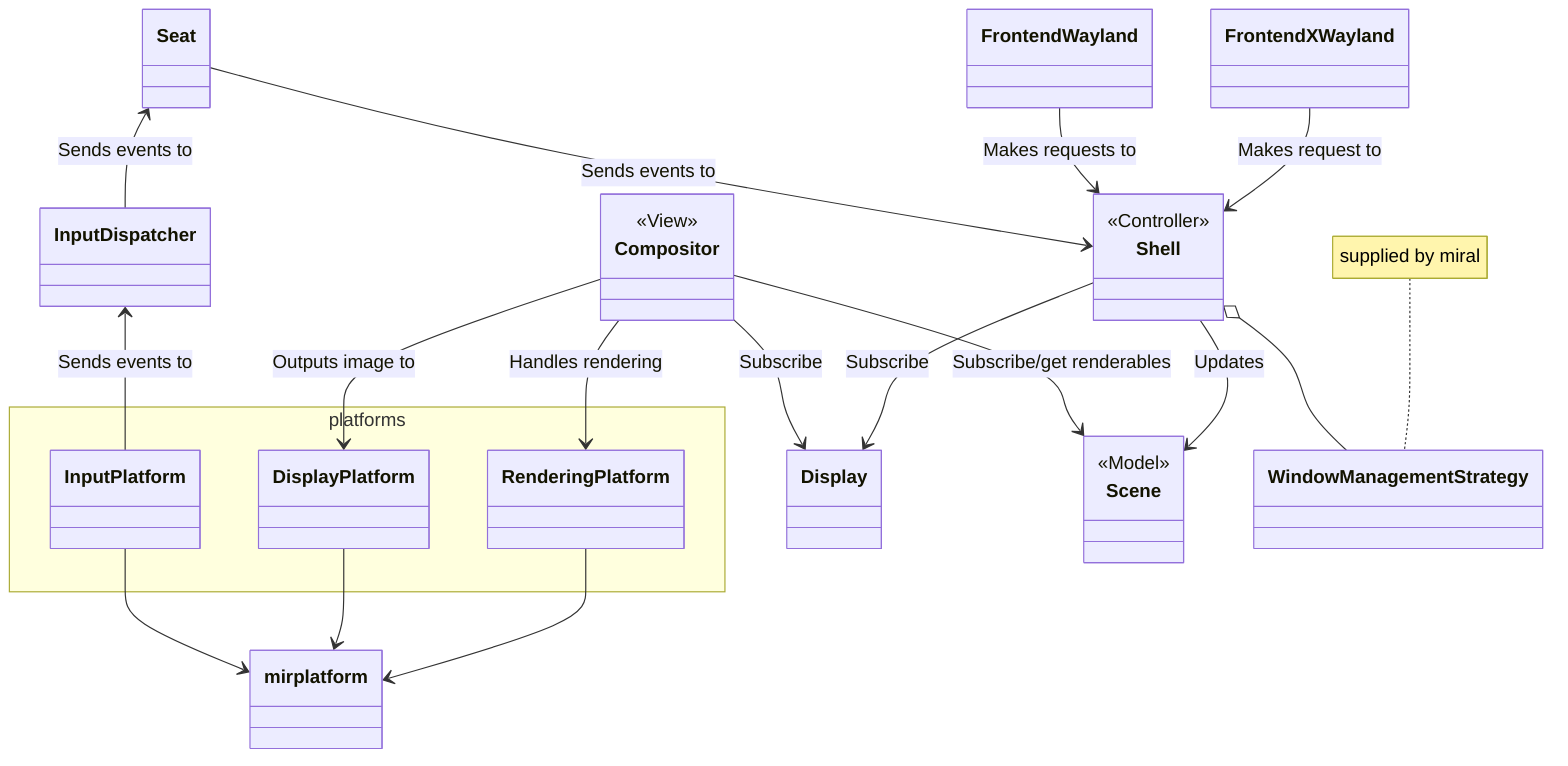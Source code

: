 classDiagram
    namespace platforms {
        class DisplayPlatform
        class RenderingPlatform
        class InputPlatform
    }

    RenderingPlatform --> mirplatform
    DisplayPlatform --> mirplatform
    InputPlatform --> mirplatform

    Seat <-- InputDispatcher: Sends events to
    FrontendXWayland --> Shell: Makes request to
    FrontendWayland --> Shell: Makes requests to
    Seat --> Shell: Sends events to

    Shell --> Display: Subscribe
    Compositor --> Display: Subscribe
    Shell --> Scene: Updates
    Compositor --> Scene: Subscribe/get renderables

    InputDispatcher <-- InputPlatform: Sends events to
    Compositor --> RenderingPlatform: Handles rendering
    Compositor --> DisplayPlatform: Outputs image to

    <<Controller>> Shell
    <<Model>> Scene
    <<View>> Compositor

    Shell o-- WindowManagementStrategy
    note for WindowManagementStrategy "supplied by miral"